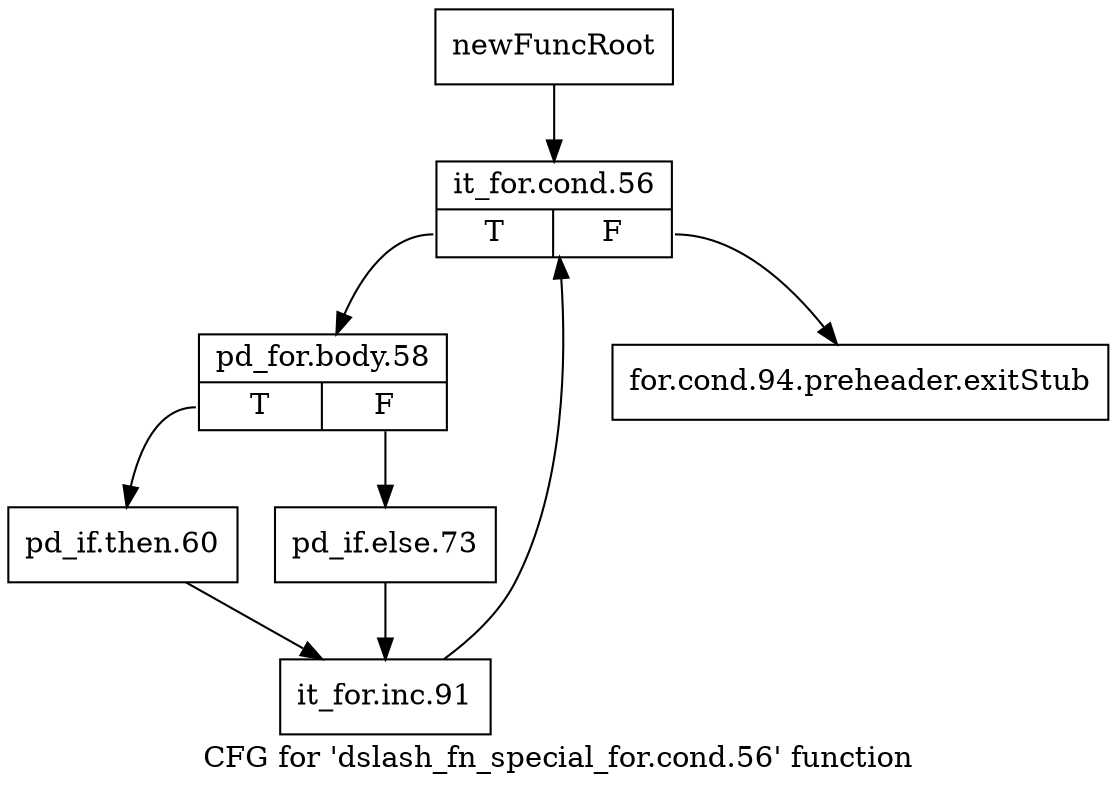 digraph "CFG for 'dslash_fn_special_for.cond.56' function" {
	label="CFG for 'dslash_fn_special_for.cond.56' function";

	Node0x1ae0f80 [shape=record,label="{newFuncRoot}"];
	Node0x1ae0f80 -> Node0x1ae1020;
	Node0x1ae0fd0 [shape=record,label="{for.cond.94.preheader.exitStub}"];
	Node0x1ae1020 [shape=record,label="{it_for.cond.56|{<s0>T|<s1>F}}"];
	Node0x1ae1020:s0 -> Node0x1ae1070;
	Node0x1ae1020:s1 -> Node0x1ae0fd0;
	Node0x1ae1070 [shape=record,label="{pd_for.body.58|{<s0>T|<s1>F}}"];
	Node0x1ae1070:s0 -> Node0x1ae1110;
	Node0x1ae1070:s1 -> Node0x1ae10c0;
	Node0x1ae10c0 [shape=record,label="{pd_if.else.73}"];
	Node0x1ae10c0 -> Node0x1ae1160;
	Node0x1ae1110 [shape=record,label="{pd_if.then.60}"];
	Node0x1ae1110 -> Node0x1ae1160;
	Node0x1ae1160 [shape=record,label="{it_for.inc.91}"];
	Node0x1ae1160 -> Node0x1ae1020;
}
